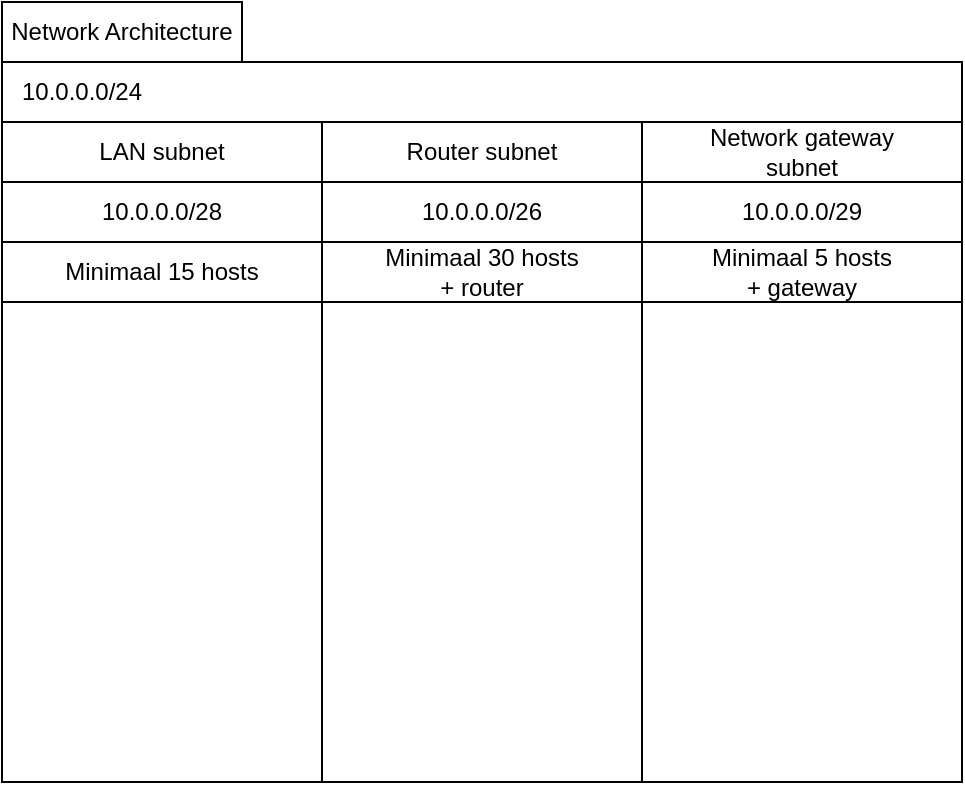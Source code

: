 <mxfile version="22.0.8" type="device">
  <diagram name="Pagina-1" id="DlZvTtvGYwiaSzzIgSMs">
    <mxGraphModel dx="1194" dy="752" grid="1" gridSize="10" guides="1" tooltips="1" connect="1" arrows="1" fold="1" page="1" pageScale="1" pageWidth="827" pageHeight="1169" math="0" shadow="0">
      <root>
        <mxCell id="0" />
        <mxCell id="1" parent="0" />
        <mxCell id="sjbm00iA3tMHE1k8XqFr-40" value="" style="rounded=0;whiteSpace=wrap;html=1;" vertex="1" parent="1">
          <mxGeometry x="120" y="180" width="160" height="300" as="geometry" />
        </mxCell>
        <mxCell id="sjbm00iA3tMHE1k8XqFr-41" value="" style="rounded=0;whiteSpace=wrap;html=1;" vertex="1" parent="1">
          <mxGeometry x="440" y="180" width="160" height="300" as="geometry" />
        </mxCell>
        <mxCell id="sjbm00iA3tMHE1k8XqFr-39" value="" style="rounded=0;whiteSpace=wrap;html=1;" vertex="1" parent="1">
          <mxGeometry x="120" y="90" width="120" height="30" as="geometry" />
        </mxCell>
        <mxCell id="sjbm00iA3tMHE1k8XqFr-1" value="" style="rounded=0;whiteSpace=wrap;html=1;" vertex="1" parent="1">
          <mxGeometry x="120" y="120" width="480" height="360" as="geometry" />
        </mxCell>
        <mxCell id="sjbm00iA3tMHE1k8XqFr-2" value="" style="rounded=0;whiteSpace=wrap;html=1;" vertex="1" parent="1">
          <mxGeometry x="120" y="120" width="480" height="30" as="geometry" />
        </mxCell>
        <mxCell id="sjbm00iA3tMHE1k8XqFr-6" style="edgeStyle=orthogonalEdgeStyle;orthogonalLoop=1;jettySize=auto;html=1;exitX=0.5;exitY=1;exitDx=0;exitDy=0;" edge="1" parent="1">
          <mxGeometry relative="1" as="geometry">
            <mxPoint x="200" y="230" as="sourcePoint" />
            <mxPoint x="200" y="230" as="targetPoint" />
          </mxGeometry>
        </mxCell>
        <mxCell id="sjbm00iA3tMHE1k8XqFr-11" value="&lt;div&gt;10.0.0.0/24&lt;/div&gt;" style="text;html=1;strokeColor=none;fillColor=none;align=center;verticalAlign=middle;whiteSpace=wrap;rounded=0;" vertex="1" parent="1">
          <mxGeometry x="130" y="120" width="60" height="30" as="geometry" />
        </mxCell>
        <mxCell id="sjbm00iA3tMHE1k8XqFr-14" value="" style="rounded=0;whiteSpace=wrap;html=1;" vertex="1" parent="1">
          <mxGeometry x="120" y="150" width="160" height="30" as="geometry" />
        </mxCell>
        <mxCell id="sjbm00iA3tMHE1k8XqFr-17" value="LAN subnet" style="text;html=1;strokeColor=none;fillColor=none;align=center;verticalAlign=middle;whiteSpace=wrap;rounded=0;" vertex="1" parent="1">
          <mxGeometry x="150" y="150" width="100" height="30" as="geometry" />
        </mxCell>
        <mxCell id="sjbm00iA3tMHE1k8XqFr-20" value="" style="rounded=0;whiteSpace=wrap;html=1;" vertex="1" parent="1">
          <mxGeometry x="280" y="150" width="160" height="30" as="geometry" />
        </mxCell>
        <mxCell id="sjbm00iA3tMHE1k8XqFr-21" value="Router subnet" style="text;html=1;strokeColor=none;fillColor=none;align=center;verticalAlign=middle;whiteSpace=wrap;rounded=0;" vertex="1" parent="1">
          <mxGeometry x="310" y="150" width="100" height="30" as="geometry" />
        </mxCell>
        <mxCell id="sjbm00iA3tMHE1k8XqFr-22" value="" style="rounded=0;whiteSpace=wrap;html=1;" vertex="1" parent="1">
          <mxGeometry x="440" y="150" width="160" height="30" as="geometry" />
        </mxCell>
        <mxCell id="sjbm00iA3tMHE1k8XqFr-23" value="Network gateway subnet" style="text;html=1;strokeColor=none;fillColor=none;align=center;verticalAlign=middle;whiteSpace=wrap;rounded=0;" vertex="1" parent="1">
          <mxGeometry x="470" y="150" width="100" height="30" as="geometry" />
        </mxCell>
        <mxCell id="sjbm00iA3tMHE1k8XqFr-25" value="" style="rounded=0;whiteSpace=wrap;html=1;" vertex="1" parent="1">
          <mxGeometry x="280" y="180" width="160" height="300" as="geometry" />
        </mxCell>
        <mxCell id="sjbm00iA3tMHE1k8XqFr-28" value="&lt;div&gt;10.0.0.0/28&lt;/div&gt;" style="text;html=1;strokeColor=none;fillColor=none;align=center;verticalAlign=middle;whiteSpace=wrap;rounded=0;" vertex="1" parent="1">
          <mxGeometry x="170" y="180" width="60" height="30" as="geometry" />
        </mxCell>
        <mxCell id="sjbm00iA3tMHE1k8XqFr-29" value="&lt;div&gt;10.0.0.0/26&lt;/div&gt;" style="text;html=1;strokeColor=none;fillColor=none;align=center;verticalAlign=middle;whiteSpace=wrap;rounded=0;" vertex="1" parent="1">
          <mxGeometry x="330" y="180" width="60" height="30" as="geometry" />
        </mxCell>
        <mxCell id="sjbm00iA3tMHE1k8XqFr-30" value="&lt;div&gt;10.0.0.0/29&lt;/div&gt;" style="text;html=1;strokeColor=none;fillColor=none;align=center;verticalAlign=middle;whiteSpace=wrap;rounded=0;" vertex="1" parent="1">
          <mxGeometry x="490" y="180" width="60" height="30" as="geometry" />
        </mxCell>
        <mxCell id="sjbm00iA3tMHE1k8XqFr-31" value="Network Architecture" style="text;html=1;strokeColor=none;fillColor=none;align=center;verticalAlign=middle;whiteSpace=wrap;rounded=0;" vertex="1" parent="1">
          <mxGeometry x="120" y="90" width="120" height="30" as="geometry" />
        </mxCell>
        <mxCell id="sjbm00iA3tMHE1k8XqFr-33" value="" style="rounded=0;whiteSpace=wrap;html=1;" vertex="1" parent="1">
          <mxGeometry x="120" y="210" width="160" height="30" as="geometry" />
        </mxCell>
        <mxCell id="sjbm00iA3tMHE1k8XqFr-34" value="Minimaal 15 hosts" style="text;html=1;strokeColor=none;fillColor=none;align=center;verticalAlign=middle;whiteSpace=wrap;rounded=0;" vertex="1" parent="1">
          <mxGeometry x="150" y="210" width="100" height="30" as="geometry" />
        </mxCell>
        <mxCell id="sjbm00iA3tMHE1k8XqFr-35" value="" style="rounded=0;whiteSpace=wrap;html=1;" vertex="1" parent="1">
          <mxGeometry x="280" y="210" width="160" height="30" as="geometry" />
        </mxCell>
        <mxCell id="sjbm00iA3tMHE1k8XqFr-36" value="Minimaal 30 hosts + router" style="text;html=1;strokeColor=none;fillColor=none;align=center;verticalAlign=middle;whiteSpace=wrap;rounded=0;" vertex="1" parent="1">
          <mxGeometry x="310" y="210" width="100" height="30" as="geometry" />
        </mxCell>
        <mxCell id="sjbm00iA3tMHE1k8XqFr-37" value="" style="rounded=0;whiteSpace=wrap;html=1;" vertex="1" parent="1">
          <mxGeometry x="440" y="210" width="160" height="30" as="geometry" />
        </mxCell>
        <mxCell id="sjbm00iA3tMHE1k8XqFr-38" value="Minimaal 5 hosts + gateway" style="text;html=1;strokeColor=none;fillColor=none;align=center;verticalAlign=middle;whiteSpace=wrap;rounded=0;" vertex="1" parent="1">
          <mxGeometry x="470" y="210" width="100" height="30" as="geometry" />
        </mxCell>
      </root>
    </mxGraphModel>
  </diagram>
</mxfile>
